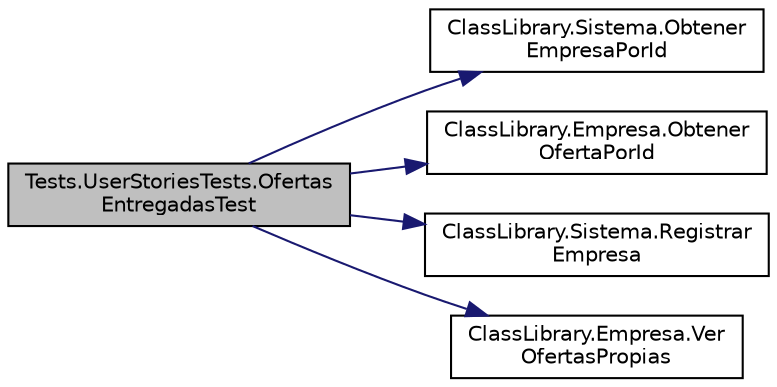 digraph "Tests.UserStoriesTests.OfertasEntregadasTest"
{
 // INTERACTIVE_SVG=YES
 // LATEX_PDF_SIZE
  edge [fontname="Helvetica",fontsize="10",labelfontname="Helvetica",labelfontsize="10"];
  node [fontname="Helvetica",fontsize="10",shape=record];
  rankdir="LR";
  Node1 [label="Tests.UserStoriesTests.Ofertas\lEntregadasTest",height=0.2,width=0.4,color="black", fillcolor="grey75", style="filled", fontcolor="black",tooltip="Prueba para la historia de usuario 11: Ofertas entregadas"];
  Node1 -> Node2 [color="midnightblue",fontsize="10",style="solid",fontname="Helvetica"];
  Node2 [label="ClassLibrary.Sistema.Obtener\lEmpresaPorId",height=0.2,width=0.4,color="black", fillcolor="white", style="filled",URL="$classClassLibrary_1_1Sistema.html#a6d25225279a22870da000af9f3716f38",tooltip="Recupera una empresa de la lista de empresas utilizando su id y una id dada."];
  Node1 -> Node3 [color="midnightblue",fontsize="10",style="solid",fontname="Helvetica"];
  Node3 [label="ClassLibrary.Empresa.Obtener\lOfertaPorId",height=0.2,width=0.4,color="black", fillcolor="white", style="filled",URL="$classClassLibrary_1_1Empresa.html#a5e16f89b4e09b0205dc51d1a26615915",tooltip="Recupera una oferta de la lista de ofertas utilizando su id y una id dada."];
  Node1 -> Node4 [color="midnightblue",fontsize="10",style="solid",fontname="Helvetica"];
  Node4 [label="ClassLibrary.Sistema.Registrar\lEmpresa",height=0.2,width=0.4,color="black", fillcolor="white", style="filled",URL="$classClassLibrary_1_1Sistema.html#a67310e1e32b1c5967750a79beefb8bfd",tooltip="Registra una nueva empresa en el sistema."];
  Node1 -> Node5 [color="midnightblue",fontsize="10",style="solid",fontname="Helvetica"];
  Node5 [label="ClassLibrary.Empresa.Ver\lOfertasPropias",height=0.2,width=0.4,color="black", fillcolor="white", style="filled",URL="$classClassLibrary_1_1Empresa.html#ad806b409b5fd1e2816f98704419612f1",tooltip="Muestra las ofertas publicadas por la empresa en una lista filtrada por fecha."];
}
